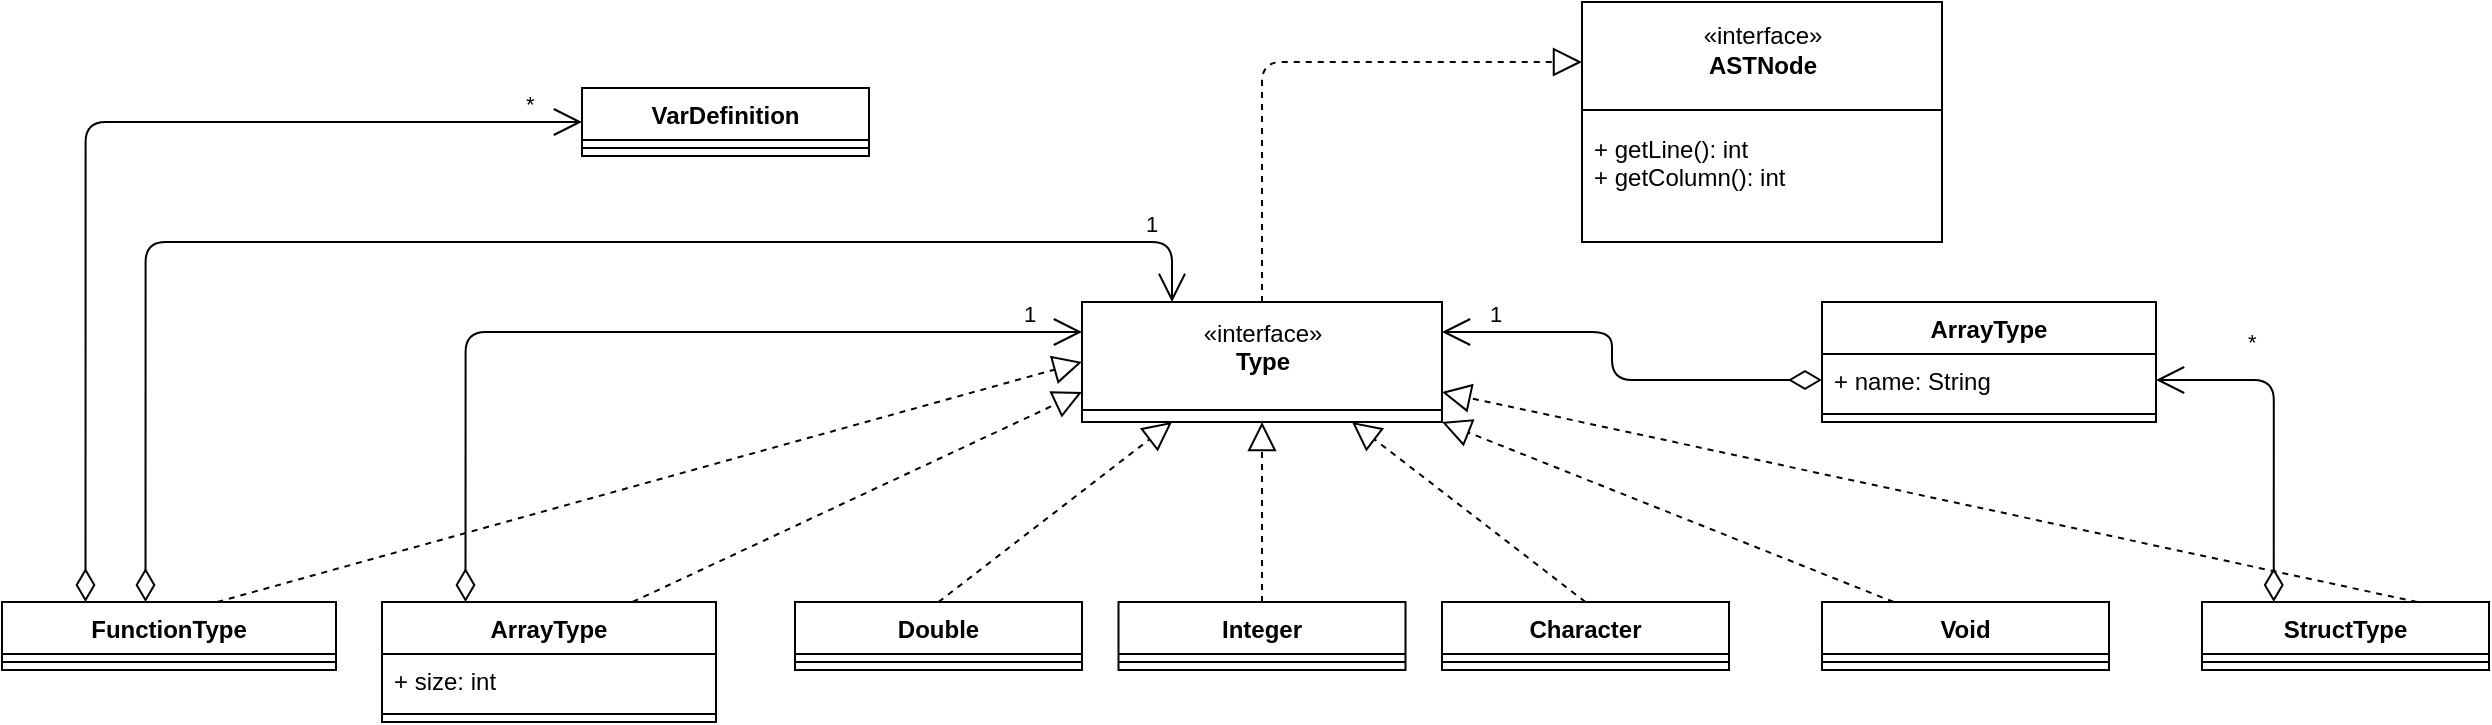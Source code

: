 <mxfile version="16.5.3" type="device"><diagram id="vZv2f6N4h2fVlUgS8-mH" name="Page-1"><mxGraphModel dx="1422" dy="794" grid="1" gridSize="10" guides="1" tooltips="1" connect="1" arrows="1" fold="1" page="1" pageScale="1" pageWidth="827" pageHeight="1169" math="0" shadow="0"><root><mxCell id="0"/><mxCell id="1" parent="0"/><mxCell id="svYJgB2hJ4wPwkqNhM89-37" value="" style="group" parent="1" vertex="1" connectable="0"><mxGeometry x="740" y="540" width="180" height="120" as="geometry"/></mxCell><mxCell id="svYJgB2hJ4wPwkqNhM89-38" value="«interface»&lt;br&gt;&lt;b&gt;Type&lt;br&gt;&lt;br&gt;&lt;/b&gt;" style="html=1;" parent="svYJgB2hJ4wPwkqNhM89-37" vertex="1"><mxGeometry width="180" height="60" as="geometry"/></mxCell><mxCell id="svYJgB2hJ4wPwkqNhM89-39" value="" style="line;strokeWidth=1;fillColor=none;align=left;verticalAlign=middle;spacingTop=-1;spacingLeft=3;spacingRight=3;rotatable=0;labelPosition=right;points=[];portConstraint=eastwest;" parent="svYJgB2hJ4wPwkqNhM89-37" vertex="1"><mxGeometry y="50" width="180" height="8" as="geometry"/></mxCell><mxCell id="svYJgB2hJ4wPwkqNhM89-45" value="" style="group" parent="1" vertex="1" connectable="0"><mxGeometry x="990" y="390" width="180" height="120" as="geometry"/></mxCell><mxCell id="svYJgB2hJ4wPwkqNhM89-46" value="+ method(type): type" style="text;strokeColor=none;fillColor=none;align=left;verticalAlign=top;spacingLeft=4;spacingRight=4;overflow=hidden;rotatable=0;points=[[0,0.5],[1,0.5]];portConstraint=eastwest;" parent="svYJgB2hJ4wPwkqNhM89-45" vertex="1"><mxGeometry y="60" width="180" height="50" as="geometry"/></mxCell><mxCell id="svYJgB2hJ4wPwkqNhM89-47" value="«interface»&lt;br&gt;&lt;div&gt;&lt;b&gt;ASTNode&lt;/b&gt;&lt;/div&gt;&lt;div&gt;&lt;b&gt;&lt;br&gt;&lt;/b&gt;&lt;/div&gt;&lt;b&gt;&lt;br&gt;&lt;br&gt;&lt;br&gt;&lt;br&gt;&lt;/b&gt;" style="html=1;" parent="svYJgB2hJ4wPwkqNhM89-45" vertex="1"><mxGeometry width="180" height="120" as="geometry"/></mxCell><mxCell id="svYJgB2hJ4wPwkqNhM89-48" value="" style="line;strokeWidth=1;fillColor=none;align=left;verticalAlign=middle;spacingTop=-1;spacingLeft=3;spacingRight=3;rotatable=0;labelPosition=right;points=[];portConstraint=eastwest;" parent="svYJgB2hJ4wPwkqNhM89-45" vertex="1"><mxGeometry y="50" width="180" height="8" as="geometry"/></mxCell><mxCell id="svYJgB2hJ4wPwkqNhM89-49" value="+ getLine(): int&#10;+ getColumn(): int" style="text;strokeColor=none;fillColor=none;align=left;verticalAlign=top;spacingLeft=4;spacingRight=4;overflow=hidden;rotatable=0;points=[[0,0.5],[1,0.5]];portConstraint=eastwest;" parent="svYJgB2hJ4wPwkqNhM89-45" vertex="1"><mxGeometry y="60" width="180" height="50" as="geometry"/></mxCell><mxCell id="t8BhvixecJnR0RKzQLHs-1" value="" style="endArrow=block;dashed=1;endFill=0;endSize=12;html=1;entryX=0;entryY=0.25;entryDx=0;entryDy=0;exitX=0.5;exitY=0;exitDx=0;exitDy=0;" parent="1" source="svYJgB2hJ4wPwkqNhM89-38" target="svYJgB2hJ4wPwkqNhM89-47" edge="1"><mxGeometry width="160" relative="1" as="geometry"><mxPoint x="853.5" y="680" as="sourcePoint"/><mxPoint x="840" y="630" as="targetPoint"/><Array as="points"><mxPoint x="830" y="420"/></Array></mxGeometry></mxCell><mxCell id="t8BhvixecJnR0RKzQLHs-2" value="Integer" style="swimlane;fontStyle=1;align=center;verticalAlign=top;childLayout=stackLayout;horizontal=1;startSize=26;horizontalStack=0;resizeParent=1;resizeParentMax=0;resizeLast=0;collapsible=1;marginBottom=0;" parent="1" vertex="1"><mxGeometry x="758.25" y="690" width="143.5" height="34" as="geometry"/></mxCell><mxCell id="t8BhvixecJnR0RKzQLHs-4" value="" style="line;strokeWidth=1;fillColor=none;align=left;verticalAlign=middle;spacingTop=-1;spacingLeft=3;spacingRight=3;rotatable=0;labelPosition=right;points=[];portConstraint=eastwest;" parent="t8BhvixecJnR0RKzQLHs-2" vertex="1"><mxGeometry y="26" width="143.5" height="8" as="geometry"/></mxCell><mxCell id="t8BhvixecJnR0RKzQLHs-8" value="Double" style="swimlane;fontStyle=1;align=center;verticalAlign=top;childLayout=stackLayout;horizontal=1;startSize=26;horizontalStack=0;resizeParent=1;resizeParentMax=0;resizeLast=0;collapsible=1;marginBottom=0;" parent="1" vertex="1"><mxGeometry x="596.5" y="690" width="143.5" height="34" as="geometry"/></mxCell><mxCell id="t8BhvixecJnR0RKzQLHs-9" value="" style="line;strokeWidth=1;fillColor=none;align=left;verticalAlign=middle;spacingTop=-1;spacingLeft=3;spacingRight=3;rotatable=0;labelPosition=right;points=[];portConstraint=eastwest;" parent="t8BhvixecJnR0RKzQLHs-8" vertex="1"><mxGeometry y="26" width="143.5" height="8" as="geometry"/></mxCell><mxCell id="t8BhvixecJnR0RKzQLHs-10" value="Character" style="swimlane;fontStyle=1;align=center;verticalAlign=top;childLayout=stackLayout;horizontal=1;startSize=26;horizontalStack=0;resizeParent=1;resizeParentMax=0;resizeLast=0;collapsible=1;marginBottom=0;" parent="1" vertex="1"><mxGeometry x="920" y="690" width="143.5" height="34" as="geometry"/></mxCell><mxCell id="t8BhvixecJnR0RKzQLHs-11" value="" style="line;strokeWidth=1;fillColor=none;align=left;verticalAlign=middle;spacingTop=-1;spacingLeft=3;spacingRight=3;rotatable=0;labelPosition=right;points=[];portConstraint=eastwest;" parent="t8BhvixecJnR0RKzQLHs-10" vertex="1"><mxGeometry y="26" width="143.5" height="8" as="geometry"/></mxCell><mxCell id="t8BhvixecJnR0RKzQLHs-12" value="" style="endArrow=block;dashed=1;endFill=0;endSize=12;html=1;entryX=0.5;entryY=1;entryDx=0;entryDy=0;exitX=0.5;exitY=0;exitDx=0;exitDy=0;" parent="1" source="t8BhvixecJnR0RKzQLHs-2" target="svYJgB2hJ4wPwkqNhM89-38" edge="1"><mxGeometry width="160" relative="1" as="geometry"><mxPoint x="840" y="550" as="sourcePoint"/><mxPoint x="1000" y="430" as="targetPoint"/><Array as="points"/></mxGeometry></mxCell><mxCell id="t8BhvixecJnR0RKzQLHs-13" value="" style="endArrow=block;dashed=1;endFill=0;endSize=12;html=1;entryX=0.25;entryY=1;entryDx=0;entryDy=0;exitX=0.5;exitY=0;exitDx=0;exitDy=0;" parent="1" source="t8BhvixecJnR0RKzQLHs-8" target="svYJgB2hJ4wPwkqNhM89-38" edge="1"><mxGeometry width="160" relative="1" as="geometry"><mxPoint x="840" y="700" as="sourcePoint"/><mxPoint x="840" y="610" as="targetPoint"/><Array as="points"/></mxGeometry></mxCell><mxCell id="t8BhvixecJnR0RKzQLHs-14" value="" style="endArrow=block;dashed=1;endFill=0;endSize=12;html=1;exitX=0.5;exitY=0;exitDx=0;exitDy=0;entryX=0.75;entryY=1;entryDx=0;entryDy=0;" parent="1" source="t8BhvixecJnR0RKzQLHs-10" target="svYJgB2hJ4wPwkqNhM89-38" edge="1"><mxGeometry width="160" relative="1" as="geometry"><mxPoint x="850" y="710" as="sourcePoint"/><mxPoint x="830" y="600" as="targetPoint"/><Array as="points"/></mxGeometry></mxCell><mxCell id="t8BhvixecJnR0RKzQLHs-15" value="ArrayType" style="swimlane;fontStyle=1;align=center;verticalAlign=top;childLayout=stackLayout;horizontal=1;startSize=26;horizontalStack=0;resizeParent=1;resizeParentMax=0;resizeLast=0;collapsible=1;marginBottom=0;" parent="1" vertex="1"><mxGeometry x="390" y="690" width="167" height="60" as="geometry"/></mxCell><mxCell id="t8BhvixecJnR0RKzQLHs-16" value="+ size: int" style="text;strokeColor=none;fillColor=none;align=left;verticalAlign=top;spacingLeft=4;spacingRight=4;overflow=hidden;rotatable=0;points=[[0,0.5],[1,0.5]];portConstraint=eastwest;" parent="t8BhvixecJnR0RKzQLHs-15" vertex="1"><mxGeometry y="26" width="167" height="26" as="geometry"/></mxCell><mxCell id="t8BhvixecJnR0RKzQLHs-17" value="" style="line;strokeWidth=1;fillColor=none;align=left;verticalAlign=middle;spacingTop=-1;spacingLeft=3;spacingRight=3;rotatable=0;labelPosition=right;points=[];portConstraint=eastwest;" parent="t8BhvixecJnR0RKzQLHs-15" vertex="1"><mxGeometry y="52" width="167" height="8" as="geometry"/></mxCell><mxCell id="t8BhvixecJnR0RKzQLHs-19" value="" style="endArrow=block;dashed=1;endFill=0;endSize=12;html=1;entryX=0;entryY=0.75;entryDx=0;entryDy=0;exitX=0.75;exitY=0;exitDx=0;exitDy=0;" parent="1" source="t8BhvixecJnR0RKzQLHs-15" target="svYJgB2hJ4wPwkqNhM89-38" edge="1"><mxGeometry width="160" relative="1" as="geometry"><mxPoint x="678.25" y="700" as="sourcePoint"/><mxPoint x="840" y="610" as="targetPoint"/><Array as="points"/></mxGeometry></mxCell><mxCell id="t8BhvixecJnR0RKzQLHs-20" value="1" style="endArrow=open;html=1;endSize=12;startArrow=diamondThin;startSize=14;startFill=0;edgeStyle=orthogonalEdgeStyle;align=left;verticalAlign=bottom;entryX=0;entryY=0.25;entryDx=0;entryDy=0;exitX=0.25;exitY=0;exitDx=0;exitDy=0;" parent="1" source="t8BhvixecJnR0RKzQLHs-15" target="svYJgB2hJ4wPwkqNhM89-38" edge="1"><mxGeometry x="0.862" relative="1" as="geometry"><mxPoint x="440" y="1037" as="sourcePoint"/><mxPoint x="600" y="1037" as="targetPoint"/><mxPoint as="offset"/></mxGeometry></mxCell><mxCell id="t8BhvixecJnR0RKzQLHs-21" value="StructType" style="swimlane;fontStyle=1;align=center;verticalAlign=top;childLayout=stackLayout;horizontal=1;startSize=26;horizontalStack=0;resizeParent=1;resizeParentMax=0;resizeLast=0;collapsible=1;marginBottom=0;" parent="1" vertex="1"><mxGeometry x="1300" y="690" width="143.5" height="34" as="geometry"/></mxCell><mxCell id="t8BhvixecJnR0RKzQLHs-22" value="" style="line;strokeWidth=1;fillColor=none;align=left;verticalAlign=middle;spacingTop=-1;spacingLeft=3;spacingRight=3;rotatable=0;labelPosition=right;points=[];portConstraint=eastwest;" parent="t8BhvixecJnR0RKzQLHs-21" vertex="1"><mxGeometry y="26" width="143.5" height="8" as="geometry"/></mxCell><mxCell id="t8BhvixecJnR0RKzQLHs-23" value="*" style="endArrow=open;html=1;endSize=12;startArrow=diamondThin;startSize=14;startFill=0;edgeStyle=orthogonalEdgeStyle;align=left;verticalAlign=bottom;exitX=0.25;exitY=0;exitDx=0;exitDy=0;entryX=1;entryY=0.5;entryDx=0;entryDy=0;" parent="1" source="t8BhvixecJnR0RKzQLHs-21" target="CX3i3Yarn6qeXw9q4WON-14" edge="1"><mxGeometry x="0.483" y="-10" relative="1" as="geometry"><mxPoint x="441.75" y="700" as="sourcePoint"/><mxPoint x="1182" y="600" as="targetPoint"/><mxPoint as="offset"/></mxGeometry></mxCell><mxCell id="t8BhvixecJnR0RKzQLHs-24" value="" style="endArrow=block;dashed=1;endFill=0;endSize=12;html=1;exitX=0.75;exitY=0;exitDx=0;exitDy=0;entryX=1;entryY=0.75;entryDx=0;entryDy=0;" parent="1" source="t8BhvixecJnR0RKzQLHs-21" target="svYJgB2hJ4wPwkqNhM89-38" edge="1"><mxGeometry width="160" relative="1" as="geometry"><mxPoint x="1001.75" y="700" as="sourcePoint"/><mxPoint x="840" y="610" as="targetPoint"/><Array as="points"/></mxGeometry></mxCell><mxCell id="CX3i3Yarn6qeXw9q4WON-3" value="1" style="endArrow=open;html=1;endSize=12;startArrow=diamondThin;startSize=14;startFill=0;edgeStyle=orthogonalEdgeStyle;align=left;verticalAlign=bottom;entryX=0.25;entryY=0;entryDx=0;entryDy=0;exitX=0.5;exitY=0;exitDx=0;exitDy=0;" edge="1" parent="1" target="svYJgB2hJ4wPwkqNhM89-38"><mxGeometry x="0.876" relative="1" as="geometry"><mxPoint x="271.75" y="690" as="sourcePoint"/><mxPoint x="750" y="565" as="targetPoint"/><mxPoint as="offset"/><Array as="points"><mxPoint x="272" y="510"/><mxPoint x="785" y="510"/></Array></mxGeometry></mxCell><mxCell id="CX3i3Yarn6qeXw9q4WON-4" value="" style="endArrow=block;dashed=1;endFill=0;endSize=12;html=1;entryX=0;entryY=0.5;entryDx=0;entryDy=0;exitX=0.75;exitY=0;exitDx=0;exitDy=0;" edge="1" parent="1" target="svYJgB2hJ4wPwkqNhM89-38"><mxGeometry width="160" relative="1" as="geometry"><mxPoint x="307.625" y="690" as="sourcePoint"/><mxPoint x="750" y="595" as="targetPoint"/><Array as="points"/></mxGeometry></mxCell><mxCell id="CX3i3Yarn6qeXw9q4WON-5" value="FunctionType" style="swimlane;fontStyle=1;align=center;verticalAlign=top;childLayout=stackLayout;horizontal=1;startSize=26;horizontalStack=0;resizeParent=1;resizeParentMax=0;resizeLast=0;collapsible=1;marginBottom=0;" vertex="1" parent="1"><mxGeometry x="200" y="690" width="167" height="34" as="geometry"/></mxCell><mxCell id="CX3i3Yarn6qeXw9q4WON-7" value="" style="line;strokeWidth=1;fillColor=none;align=left;verticalAlign=middle;spacingTop=-1;spacingLeft=3;spacingRight=3;rotatable=0;labelPosition=right;points=[];portConstraint=eastwest;" vertex="1" parent="CX3i3Yarn6qeXw9q4WON-5"><mxGeometry y="26" width="167" height="8" as="geometry"/></mxCell><mxCell id="CX3i3Yarn6qeXw9q4WON-8" value="VarDefinition" style="swimlane;fontStyle=1;align=center;verticalAlign=top;childLayout=stackLayout;horizontal=1;startSize=26;horizontalStack=0;resizeParent=1;resizeParentMax=0;resizeLast=0;collapsible=1;marginBottom=0;" vertex="1" parent="1"><mxGeometry x="490" y="433" width="143.5" height="34" as="geometry"/></mxCell><mxCell id="CX3i3Yarn6qeXw9q4WON-9" value="" style="line;strokeWidth=1;fillColor=none;align=left;verticalAlign=middle;spacingTop=-1;spacingLeft=3;spacingRight=3;rotatable=0;labelPosition=right;points=[];portConstraint=eastwest;" vertex="1" parent="CX3i3Yarn6qeXw9q4WON-8"><mxGeometry y="26" width="143.5" height="8" as="geometry"/></mxCell><mxCell id="CX3i3Yarn6qeXw9q4WON-10" value="*" style="endArrow=open;html=1;endSize=12;startArrow=diamondThin;startSize=14;startFill=0;edgeStyle=orthogonalEdgeStyle;align=left;verticalAlign=bottom;entryX=0;entryY=0.5;entryDx=0;entryDy=0;exitX=0.25;exitY=0;exitDx=0;exitDy=0;" edge="1" parent="1" source="CX3i3Yarn6qeXw9q4WON-5" target="CX3i3Yarn6qeXw9q4WON-8"><mxGeometry x="0.876" relative="1" as="geometry"><mxPoint x="281.75" y="700" as="sourcePoint"/><mxPoint x="795" y="550" as="targetPoint"/><mxPoint as="offset"/><Array as="points"><mxPoint x="242" y="450"/></Array></mxGeometry></mxCell><mxCell id="CX3i3Yarn6qeXw9q4WON-13" value="ArrayType" style="swimlane;fontStyle=1;align=center;verticalAlign=top;childLayout=stackLayout;horizontal=1;startSize=26;horizontalStack=0;resizeParent=1;resizeParentMax=0;resizeLast=0;collapsible=1;marginBottom=0;" vertex="1" parent="1"><mxGeometry x="1110" y="540" width="167" height="60" as="geometry"/></mxCell><mxCell id="CX3i3Yarn6qeXw9q4WON-14" value="+ name: String" style="text;strokeColor=none;fillColor=none;align=left;verticalAlign=top;spacingLeft=4;spacingRight=4;overflow=hidden;rotatable=0;points=[[0,0.5],[1,0.5]];portConstraint=eastwest;" vertex="1" parent="CX3i3Yarn6qeXw9q4WON-13"><mxGeometry y="26" width="167" height="26" as="geometry"/></mxCell><mxCell id="CX3i3Yarn6qeXw9q4WON-15" value="" style="line;strokeWidth=1;fillColor=none;align=left;verticalAlign=middle;spacingTop=-1;spacingLeft=3;spacingRight=3;rotatable=0;labelPosition=right;points=[];portConstraint=eastwest;" vertex="1" parent="CX3i3Yarn6qeXw9q4WON-13"><mxGeometry y="52" width="167" height="8" as="geometry"/></mxCell><mxCell id="CX3i3Yarn6qeXw9q4WON-16" value="1" style="endArrow=open;html=1;endSize=12;startArrow=diamondThin;startSize=14;startFill=0;edgeStyle=orthogonalEdgeStyle;align=left;verticalAlign=bottom;exitX=0;exitY=0.5;exitDx=0;exitDy=0;entryX=1;entryY=0.25;entryDx=0;entryDy=0;" edge="1" parent="1" source="CX3i3Yarn6qeXw9q4WON-14" target="svYJgB2hJ4wPwkqNhM89-38"><mxGeometry x="0.794" relative="1" as="geometry"><mxPoint x="1165.875" y="700" as="sourcePoint"/><mxPoint x="1192" y="610" as="targetPoint"/><mxPoint as="offset"/><Array as="points"><mxPoint x="1005" y="579"/><mxPoint x="1005" y="555"/></Array></mxGeometry></mxCell><mxCell id="CX3i3Yarn6qeXw9q4WON-17" value="Void" style="swimlane;fontStyle=1;align=center;verticalAlign=top;childLayout=stackLayout;horizontal=1;startSize=26;horizontalStack=0;resizeParent=1;resizeParentMax=0;resizeLast=0;collapsible=1;marginBottom=0;" vertex="1" parent="1"><mxGeometry x="1110" y="690" width="143.5" height="34" as="geometry"/></mxCell><mxCell id="CX3i3Yarn6qeXw9q4WON-18" value="" style="line;strokeWidth=1;fillColor=none;align=left;verticalAlign=middle;spacingTop=-1;spacingLeft=3;spacingRight=3;rotatable=0;labelPosition=right;points=[];portConstraint=eastwest;" vertex="1" parent="CX3i3Yarn6qeXw9q4WON-17"><mxGeometry y="26" width="143.5" height="8" as="geometry"/></mxCell><mxCell id="CX3i3Yarn6qeXw9q4WON-19" value="" style="endArrow=block;dashed=1;endFill=0;endSize=12;html=1;exitX=0.25;exitY=0;exitDx=0;exitDy=0;entryX=1;entryY=1;entryDx=0;entryDy=0;" edge="1" parent="1" source="CX3i3Yarn6qeXw9q4WON-17" target="svYJgB2hJ4wPwkqNhM89-38"><mxGeometry width="160" relative="1" as="geometry"><mxPoint x="1001.75" y="700" as="sourcePoint"/><mxPoint x="885" y="610" as="targetPoint"/><Array as="points"/></mxGeometry></mxCell></root></mxGraphModel></diagram></mxfile>